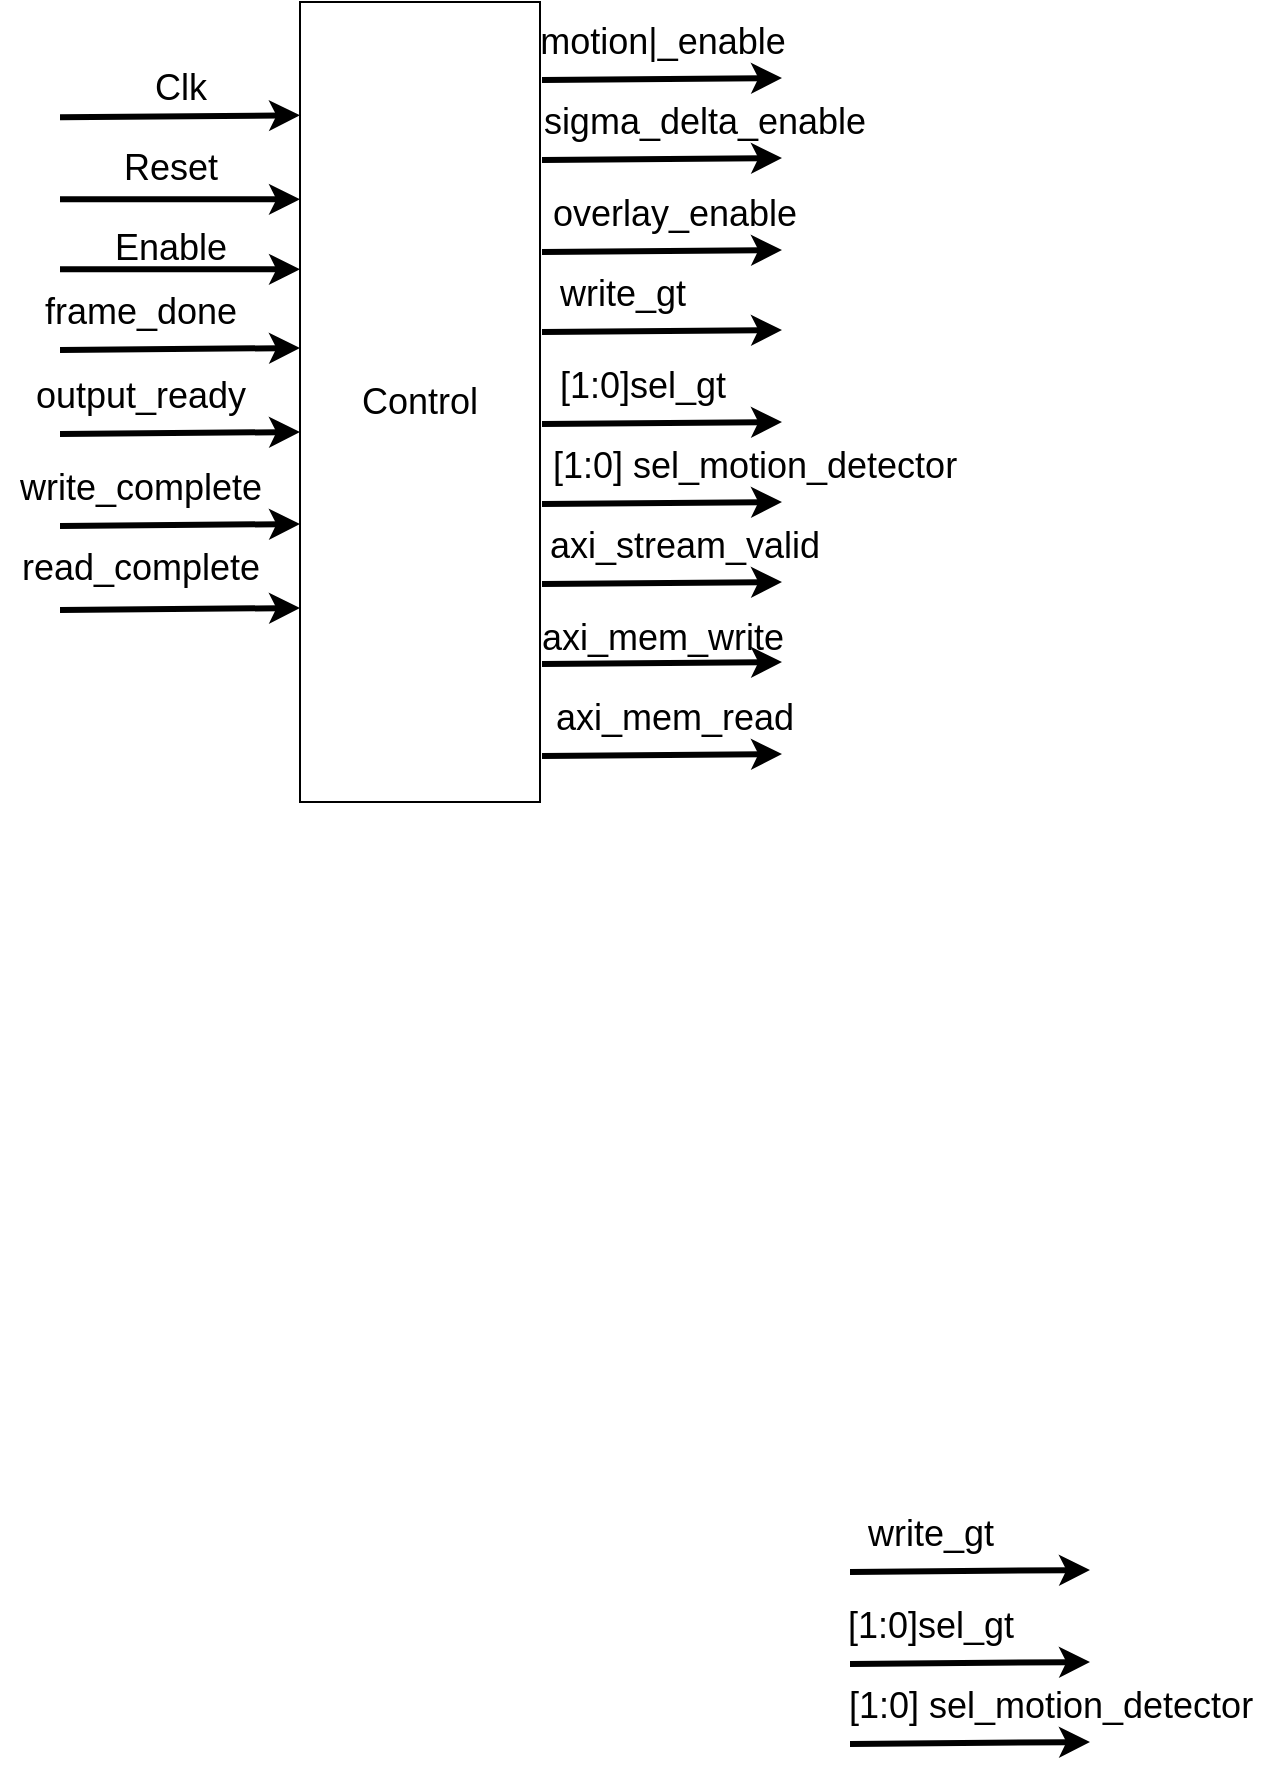 <mxfile version="26.2.14">
  <diagram name="Page-1" id="OkErCemOwEuDAzPWgcps">
    <mxGraphModel dx="946" dy="1755" grid="1" gridSize="10" guides="1" tooltips="1" connect="1" arrows="1" fold="1" page="1" pageScale="1" pageWidth="827" pageHeight="1169" math="0" shadow="0">
      <root>
        <mxCell id="0" />
        <mxCell id="1" parent="0" />
        <mxCell id="3R5yYGbWxiuOZcLjZV9d-1" value="&lt;span style=&quot;font-size: 18px;&quot;&gt;Control&lt;/span&gt;" style="rounded=0;whiteSpace=wrap;html=1;" parent="1" vertex="1">
          <mxGeometry x="950" y="-280" width="120" height="400" as="geometry" />
        </mxCell>
        <mxCell id="3R5yYGbWxiuOZcLjZV9d-2" value="" style="endArrow=classic;html=1;rounded=0;strokeWidth=3;" parent="1" edge="1">
          <mxGeometry width="50" height="50" relative="1" as="geometry">
            <mxPoint x="830" y="-106" as="sourcePoint" />
            <mxPoint x="950" y="-107" as="targetPoint" />
          </mxGeometry>
        </mxCell>
        <mxCell id="3R5yYGbWxiuOZcLjZV9d-3" value="&lt;span style=&quot;font-size: 18px;&quot;&gt;frame_done&lt;/span&gt;" style="text;html=1;align=center;verticalAlign=middle;resizable=0;points=[];autosize=1;strokeColor=none;fillColor=none;" parent="1" vertex="1">
          <mxGeometry x="810" y="-145" width="120" height="40" as="geometry" />
        </mxCell>
        <mxCell id="3R5yYGbWxiuOZcLjZV9d-4" value="" style="endArrow=classic;html=1;rounded=0;strokeWidth=3;" parent="1" edge="1">
          <mxGeometry width="50" height="50" relative="1" as="geometry">
            <mxPoint x="830" y="-64" as="sourcePoint" />
            <mxPoint x="950" y="-65" as="targetPoint" />
          </mxGeometry>
        </mxCell>
        <mxCell id="3R5yYGbWxiuOZcLjZV9d-5" value="&lt;span style=&quot;font-size: 18px;&quot;&gt;output_ready&lt;/span&gt;" style="text;html=1;align=center;verticalAlign=middle;resizable=0;points=[];autosize=1;strokeColor=none;fillColor=none;" parent="1" vertex="1">
          <mxGeometry x="805" y="-103" width="130" height="40" as="geometry" />
        </mxCell>
        <mxCell id="3R5yYGbWxiuOZcLjZV9d-6" value="" style="endArrow=classic;html=1;rounded=0;strokeWidth=3;" parent="1" edge="1">
          <mxGeometry width="50" height="50" relative="1" as="geometry">
            <mxPoint x="830" y="-18" as="sourcePoint" />
            <mxPoint x="950" y="-19" as="targetPoint" />
          </mxGeometry>
        </mxCell>
        <mxCell id="3R5yYGbWxiuOZcLjZV9d-7" value="&lt;span style=&quot;font-size: 18px;&quot;&gt;write_complete&lt;/span&gt;" style="text;html=1;align=center;verticalAlign=middle;resizable=0;points=[];autosize=1;strokeColor=none;fillColor=none;" parent="1" vertex="1">
          <mxGeometry x="800" y="-57" width="140" height="40" as="geometry" />
        </mxCell>
        <mxCell id="3R5yYGbWxiuOZcLjZV9d-8" value="" style="endArrow=classic;html=1;rounded=0;strokeWidth=3;" parent="1" edge="1">
          <mxGeometry width="50" height="50" relative="1" as="geometry">
            <mxPoint x="830" y="-222.33" as="sourcePoint" />
            <mxPoint x="950" y="-223.33" as="targetPoint" />
          </mxGeometry>
        </mxCell>
        <mxCell id="3R5yYGbWxiuOZcLjZV9d-9" value="&lt;font style=&quot;font-size: 18px;&quot;&gt;Clk&lt;/font&gt;" style="text;html=1;align=center;verticalAlign=middle;resizable=0;points=[];autosize=1;strokeColor=none;fillColor=none;" parent="1" vertex="1">
          <mxGeometry x="865" y="-257.33" width="50" height="40" as="geometry" />
        </mxCell>
        <mxCell id="3R5yYGbWxiuOZcLjZV9d-10" value="" style="endArrow=classic;html=1;rounded=0;strokeWidth=3;" parent="1" edge="1">
          <mxGeometry width="50" height="50" relative="1" as="geometry">
            <mxPoint x="830" y="-181.33" as="sourcePoint" />
            <mxPoint x="950" y="-181.33" as="targetPoint" />
          </mxGeometry>
        </mxCell>
        <mxCell id="3R5yYGbWxiuOZcLjZV9d-11" value="&lt;span style=&quot;font-size: 18px;&quot;&gt;Reset&lt;/span&gt;" style="text;html=1;align=center;verticalAlign=middle;resizable=0;points=[];autosize=1;strokeColor=none;fillColor=none;" parent="1" vertex="1">
          <mxGeometry x="850" y="-217.33" width="70" height="40" as="geometry" />
        </mxCell>
        <mxCell id="3R5yYGbWxiuOZcLjZV9d-12" value="" style="endArrow=classic;html=1;rounded=0;strokeWidth=3;" parent="1" edge="1">
          <mxGeometry width="50" height="50" relative="1" as="geometry">
            <mxPoint x="830" y="-146.33" as="sourcePoint" />
            <mxPoint x="950" y="-146.33" as="targetPoint" />
          </mxGeometry>
        </mxCell>
        <mxCell id="3R5yYGbWxiuOZcLjZV9d-13" value="&lt;span style=&quot;font-size: 18px;&quot;&gt;Enable&lt;/span&gt;" style="text;html=1;align=center;verticalAlign=middle;resizable=0;points=[];autosize=1;strokeColor=none;fillColor=none;" parent="1" vertex="1">
          <mxGeometry x="845" y="-177.33" width="80" height="40" as="geometry" />
        </mxCell>
        <mxCell id="_dmp6Z-85riZm-q_4aw_-1" value="" style="endArrow=classic;html=1;rounded=0;strokeWidth=3;" edge="1" parent="1">
          <mxGeometry width="50" height="50" relative="1" as="geometry">
            <mxPoint x="830" y="24" as="sourcePoint" />
            <mxPoint x="950" y="23" as="targetPoint" />
          </mxGeometry>
        </mxCell>
        <mxCell id="_dmp6Z-85riZm-q_4aw_-2" value="" style="endArrow=classic;html=1;rounded=0;strokeWidth=3;" edge="1" parent="1">
          <mxGeometry width="50" height="50" relative="1" as="geometry">
            <mxPoint x="1071" y="-115" as="sourcePoint" />
            <mxPoint x="1191" y="-116" as="targetPoint" />
          </mxGeometry>
        </mxCell>
        <mxCell id="_dmp6Z-85riZm-q_4aw_-3" value="&lt;span style=&quot;font-size: 18px;&quot;&gt;write_gt&lt;/span&gt;" style="text;html=1;align=center;verticalAlign=middle;resizable=0;points=[];autosize=1;strokeColor=none;fillColor=none;" vertex="1" parent="1">
          <mxGeometry x="1066" y="-154" width="90" height="40" as="geometry" />
        </mxCell>
        <mxCell id="_dmp6Z-85riZm-q_4aw_-4" value="" style="endArrow=classic;html=1;rounded=0;strokeWidth=3;" edge="1" parent="1">
          <mxGeometry width="50" height="50" relative="1" as="geometry">
            <mxPoint x="1071" y="-69" as="sourcePoint" />
            <mxPoint x="1191" y="-70" as="targetPoint" />
          </mxGeometry>
        </mxCell>
        <mxCell id="_dmp6Z-85riZm-q_4aw_-5" value="&lt;span style=&quot;font-size: 18px;&quot;&gt;[1:0]sel_gt&lt;/span&gt;" style="text;html=1;align=center;verticalAlign=middle;resizable=0;points=[];autosize=1;strokeColor=none;fillColor=none;" vertex="1" parent="1">
          <mxGeometry x="1066" y="-108" width="110" height="40" as="geometry" />
        </mxCell>
        <mxCell id="_dmp6Z-85riZm-q_4aw_-6" value="&lt;span style=&quot;font-size: 18px;&quot;&gt;read_complete&lt;/span&gt;" style="text;html=1;align=center;verticalAlign=middle;resizable=0;points=[];autosize=1;strokeColor=none;fillColor=none;" vertex="1" parent="1">
          <mxGeometry x="800" y="-17" width="140" height="40" as="geometry" />
        </mxCell>
        <mxCell id="_dmp6Z-85riZm-q_4aw_-7" value="" style="endArrow=classic;html=1;rounded=0;strokeWidth=3;" edge="1" parent="1">
          <mxGeometry width="50" height="50" relative="1" as="geometry">
            <mxPoint x="1071" y="-29" as="sourcePoint" />
            <mxPoint x="1191" y="-30" as="targetPoint" />
          </mxGeometry>
        </mxCell>
        <mxCell id="_dmp6Z-85riZm-q_4aw_-8" value="&lt;span style=&quot;font-size: 18px;&quot;&gt;[1:0] sel_motion_detector&lt;/span&gt;" style="text;html=1;align=center;verticalAlign=middle;resizable=0;points=[];autosize=1;strokeColor=none;fillColor=none;" vertex="1" parent="1">
          <mxGeometry x="1062" y="-68" width="230" height="40" as="geometry" />
        </mxCell>
        <mxCell id="_dmp6Z-85riZm-q_4aw_-9" value="" style="endArrow=classic;html=1;rounded=0;strokeWidth=3;" edge="1" parent="1">
          <mxGeometry width="50" height="50" relative="1" as="geometry">
            <mxPoint x="1071" y="-241" as="sourcePoint" />
            <mxPoint x="1191" y="-242" as="targetPoint" />
          </mxGeometry>
        </mxCell>
        <mxCell id="_dmp6Z-85riZm-q_4aw_-10" value="&lt;span style=&quot;font-size: 18px;&quot;&gt;motion|_enable&lt;/span&gt;" style="text;html=1;align=center;verticalAlign=middle;resizable=0;points=[];autosize=1;strokeColor=none;fillColor=none;" vertex="1" parent="1">
          <mxGeometry x="1056" y="-280" width="150" height="40" as="geometry" />
        </mxCell>
        <mxCell id="_dmp6Z-85riZm-q_4aw_-11" value="" style="endArrow=classic;html=1;rounded=0;strokeWidth=3;" edge="1" parent="1">
          <mxGeometry width="50" height="50" relative="1" as="geometry">
            <mxPoint x="1071" y="-201" as="sourcePoint" />
            <mxPoint x="1191" y="-202" as="targetPoint" />
          </mxGeometry>
        </mxCell>
        <mxCell id="_dmp6Z-85riZm-q_4aw_-12" value="&lt;span style=&quot;font-size: 18px;&quot;&gt;sigma_delta_enable&lt;/span&gt;" style="text;html=1;align=center;verticalAlign=middle;resizable=0;points=[];autosize=1;strokeColor=none;fillColor=none;" vertex="1" parent="1">
          <mxGeometry x="1062" y="-240" width="180" height="40" as="geometry" />
        </mxCell>
        <mxCell id="_dmp6Z-85riZm-q_4aw_-13" value="" style="endArrow=classic;html=1;rounded=0;strokeWidth=3;" edge="1" parent="1">
          <mxGeometry width="50" height="50" relative="1" as="geometry">
            <mxPoint x="1071" y="-155" as="sourcePoint" />
            <mxPoint x="1191" y="-156" as="targetPoint" />
          </mxGeometry>
        </mxCell>
        <mxCell id="_dmp6Z-85riZm-q_4aw_-14" value="&lt;span style=&quot;font-size: 18px;&quot;&gt;overlay_enable&lt;/span&gt;" style="text;html=1;align=center;verticalAlign=middle;resizable=0;points=[];autosize=1;strokeColor=none;fillColor=none;" vertex="1" parent="1">
          <mxGeometry x="1062" y="-194" width="150" height="40" as="geometry" />
        </mxCell>
        <mxCell id="_dmp6Z-85riZm-q_4aw_-15" value="" style="endArrow=classic;html=1;rounded=0;strokeWidth=3;" edge="1" parent="1">
          <mxGeometry width="50" height="50" relative="1" as="geometry">
            <mxPoint x="1225" y="505" as="sourcePoint" />
            <mxPoint x="1345" y="504" as="targetPoint" />
          </mxGeometry>
        </mxCell>
        <mxCell id="_dmp6Z-85riZm-q_4aw_-16" value="&lt;span style=&quot;font-size: 18px;&quot;&gt;write_gt&lt;/span&gt;" style="text;html=1;align=center;verticalAlign=middle;resizable=0;points=[];autosize=1;strokeColor=none;fillColor=none;" vertex="1" parent="1">
          <mxGeometry x="1220" y="466" width="90" height="40" as="geometry" />
        </mxCell>
        <mxCell id="_dmp6Z-85riZm-q_4aw_-17" value="" style="endArrow=classic;html=1;rounded=0;strokeWidth=3;" edge="1" parent="1">
          <mxGeometry width="50" height="50" relative="1" as="geometry">
            <mxPoint x="1225" y="551" as="sourcePoint" />
            <mxPoint x="1345" y="550" as="targetPoint" />
          </mxGeometry>
        </mxCell>
        <mxCell id="_dmp6Z-85riZm-q_4aw_-18" value="&lt;span style=&quot;font-size: 18px;&quot;&gt;[1:0]sel_gt&lt;/span&gt;" style="text;html=1;align=center;verticalAlign=middle;resizable=0;points=[];autosize=1;strokeColor=none;fillColor=none;" vertex="1" parent="1">
          <mxGeometry x="1210" y="512" width="110" height="40" as="geometry" />
        </mxCell>
        <mxCell id="_dmp6Z-85riZm-q_4aw_-19" value="" style="endArrow=classic;html=1;rounded=0;strokeWidth=3;" edge="1" parent="1">
          <mxGeometry width="50" height="50" relative="1" as="geometry">
            <mxPoint x="1225" y="591" as="sourcePoint" />
            <mxPoint x="1345" y="590" as="targetPoint" />
          </mxGeometry>
        </mxCell>
        <mxCell id="_dmp6Z-85riZm-q_4aw_-20" value="&lt;span style=&quot;font-size: 18px;&quot;&gt;[1:0] sel_motion_detector&lt;/span&gt;" style="text;html=1;align=center;verticalAlign=middle;resizable=0;points=[];autosize=1;strokeColor=none;fillColor=none;" vertex="1" parent="1">
          <mxGeometry x="1210" y="552" width="230" height="40" as="geometry" />
        </mxCell>
        <mxCell id="_dmp6Z-85riZm-q_4aw_-21" value="" style="endArrow=classic;html=1;rounded=0;strokeWidth=3;" edge="1" parent="1">
          <mxGeometry width="50" height="50" relative="1" as="geometry">
            <mxPoint x="1071" y="11" as="sourcePoint" />
            <mxPoint x="1191" y="10" as="targetPoint" />
          </mxGeometry>
        </mxCell>
        <mxCell id="_dmp6Z-85riZm-q_4aw_-22" value="&lt;span style=&quot;font-size: 18px;&quot;&gt;axi_stream_valid&lt;/span&gt;" style="text;html=1;align=center;verticalAlign=middle;resizable=0;points=[];autosize=1;strokeColor=none;fillColor=none;" vertex="1" parent="1">
          <mxGeometry x="1062" y="-28" width="160" height="40" as="geometry" />
        </mxCell>
        <mxCell id="_dmp6Z-85riZm-q_4aw_-23" value="" style="endArrow=classic;html=1;rounded=0;strokeWidth=3;" edge="1" parent="1">
          <mxGeometry width="50" height="50" relative="1" as="geometry">
            <mxPoint x="1071" y="51" as="sourcePoint" />
            <mxPoint x="1191" y="50" as="targetPoint" />
          </mxGeometry>
        </mxCell>
        <mxCell id="_dmp6Z-85riZm-q_4aw_-24" value="&lt;span style=&quot;font-size: 18px;&quot;&gt;axi_mem_write&lt;/span&gt;" style="text;html=1;align=center;verticalAlign=middle;resizable=0;points=[];autosize=1;strokeColor=none;fillColor=none;" vertex="1" parent="1">
          <mxGeometry x="1061" y="18" width="140" height="40" as="geometry" />
        </mxCell>
        <mxCell id="_dmp6Z-85riZm-q_4aw_-25" value="" style="endArrow=classic;html=1;rounded=0;strokeWidth=3;" edge="1" parent="1">
          <mxGeometry width="50" height="50" relative="1" as="geometry">
            <mxPoint x="1071" y="97" as="sourcePoint" />
            <mxPoint x="1191" y="96" as="targetPoint" />
          </mxGeometry>
        </mxCell>
        <mxCell id="_dmp6Z-85riZm-q_4aw_-26" value="&lt;span style=&quot;font-size: 18px;&quot;&gt;axi_mem_read&lt;/span&gt;" style="text;html=1;align=center;verticalAlign=middle;resizable=0;points=[];autosize=1;strokeColor=none;fillColor=none;" vertex="1" parent="1">
          <mxGeometry x="1067" y="58" width="140" height="40" as="geometry" />
        </mxCell>
      </root>
    </mxGraphModel>
  </diagram>
</mxfile>
